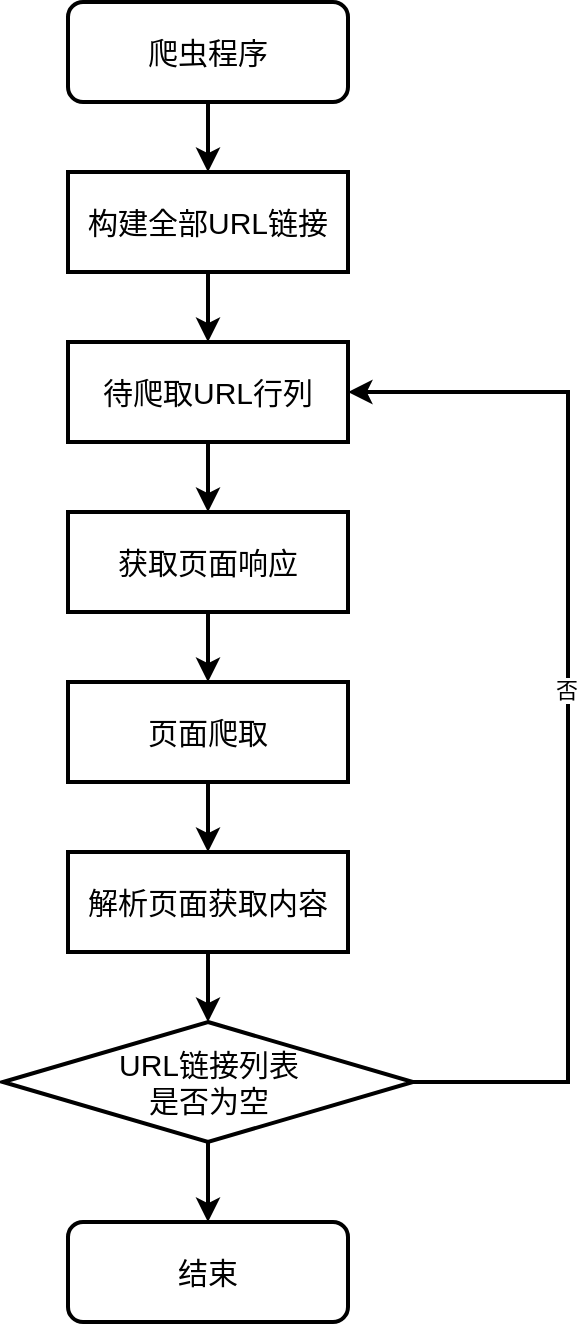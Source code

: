<mxfile version="21.3.5" type="github">
  <diagram name="第 1 页" id="bpPTiyLXXaemscpn8tm8">
    <mxGraphModel dx="1434" dy="708" grid="1" gridSize="10" guides="1" tooltips="1" connect="1" arrows="1" fold="1" page="1" pageScale="1" pageWidth="827" pageHeight="1169" math="0" shadow="0">
      <root>
        <mxCell id="0" />
        <mxCell id="1" parent="0" />
        <mxCell id="T4q1RcUm6bWPhy_zmsBe-5" style="edgeStyle=orthogonalEdgeStyle;rounded=0;orthogonalLoop=1;jettySize=auto;html=1;exitX=0.5;exitY=1;exitDx=0;exitDy=0;strokeWidth=2;" parent="1" source="T4q1RcUm6bWPhy_zmsBe-2" target="T4q1RcUm6bWPhy_zmsBe-3" edge="1">
          <mxGeometry relative="1" as="geometry" />
        </mxCell>
        <mxCell id="T4q1RcUm6bWPhy_zmsBe-2" value="&lt;font style=&quot;font-size: 15px;&quot;&gt;爬虫程序&lt;/font&gt;" style="rounded=1;whiteSpace=wrap;html=1;strokeWidth=2;fillStyle=auto;gradientColor=none;absoluteArcSize=0;perimeterSpacing=0;glass=0;" parent="1" vertex="1">
          <mxGeometry x="470" y="50" width="140" height="50" as="geometry" />
        </mxCell>
        <mxCell id="T4q1RcUm6bWPhy_zmsBe-7" style="edgeStyle=orthogonalEdgeStyle;rounded=0;orthogonalLoop=1;jettySize=auto;html=1;exitX=0.5;exitY=1;exitDx=0;exitDy=0;strokeWidth=2;" parent="1" source="T4q1RcUm6bWPhy_zmsBe-3" target="T4q1RcUm6bWPhy_zmsBe-6" edge="1">
          <mxGeometry relative="1" as="geometry" />
        </mxCell>
        <mxCell id="T4q1RcUm6bWPhy_zmsBe-3" value="&lt;font style=&quot;font-size: 15px;&quot;&gt;构建全部URL链接&lt;/font&gt;" style="rounded=0;whiteSpace=wrap;html=1;strokeWidth=2;" parent="1" vertex="1">
          <mxGeometry x="470" y="135" width="140" height="50" as="geometry" />
        </mxCell>
        <mxCell id="T4q1RcUm6bWPhy_zmsBe-6" value="&lt;span style=&quot;font-size: 15px;&quot;&gt;待爬取URL行列&lt;/span&gt;" style="rounded=0;whiteSpace=wrap;html=1;strokeWidth=2;" parent="1" vertex="1">
          <mxGeometry x="470" y="220" width="140" height="50" as="geometry" />
        </mxCell>
        <mxCell id="T4q1RcUm6bWPhy_zmsBe-8" style="edgeStyle=orthogonalEdgeStyle;rounded=0;orthogonalLoop=1;jettySize=auto;html=1;exitX=0.5;exitY=1;exitDx=0;exitDy=0;strokeWidth=2;" parent="1" source="T4q1RcUm6bWPhy_zmsBe-6" target="T4q1RcUm6bWPhy_zmsBe-9" edge="1">
          <mxGeometry relative="1" as="geometry">
            <mxPoint x="410" y="430" as="sourcePoint" />
          </mxGeometry>
        </mxCell>
        <mxCell id="T4q1RcUm6bWPhy_zmsBe-9" value="&lt;span style=&quot;font-size: 15px;&quot;&gt;获取页面响应&lt;/span&gt;" style="rounded=0;whiteSpace=wrap;html=1;strokeWidth=2;" parent="1" vertex="1">
          <mxGeometry x="470" y="305" width="140" height="50" as="geometry" />
        </mxCell>
        <mxCell id="T4q1RcUm6bWPhy_zmsBe-10" style="edgeStyle=orthogonalEdgeStyle;rounded=0;orthogonalLoop=1;jettySize=auto;html=1;exitX=0.5;exitY=1;exitDx=0;exitDy=0;strokeWidth=2;" parent="1" source="T4q1RcUm6bWPhy_zmsBe-9" target="T4q1RcUm6bWPhy_zmsBe-11" edge="1">
          <mxGeometry relative="1" as="geometry">
            <mxPoint x="410" y="530" as="sourcePoint" />
          </mxGeometry>
        </mxCell>
        <mxCell id="T4q1RcUm6bWPhy_zmsBe-13" style="edgeStyle=orthogonalEdgeStyle;rounded=0;orthogonalLoop=1;jettySize=auto;html=1;exitX=0.5;exitY=1;exitDx=0;exitDy=0;strokeWidth=2;" parent="1" source="T4q1RcUm6bWPhy_zmsBe-11" target="T4q1RcUm6bWPhy_zmsBe-12" edge="1">
          <mxGeometry relative="1" as="geometry" />
        </mxCell>
        <mxCell id="T4q1RcUm6bWPhy_zmsBe-11" value="&lt;span style=&quot;font-size: 15px;&quot;&gt;页面爬取&lt;/span&gt;" style="rounded=0;whiteSpace=wrap;html=1;strokeWidth=2;" parent="1" vertex="1">
          <mxGeometry x="470" y="390" width="140" height="50" as="geometry" />
        </mxCell>
        <mxCell id="T4q1RcUm6bWPhy_zmsBe-15" style="edgeStyle=orthogonalEdgeStyle;rounded=0;orthogonalLoop=1;jettySize=auto;html=1;exitX=0.5;exitY=1;exitDx=0;exitDy=0;entryX=0.5;entryY=0;entryDx=0;entryDy=0;strokeWidth=2;" parent="1" source="T4q1RcUm6bWPhy_zmsBe-12" target="T4q1RcUm6bWPhy_zmsBe-14" edge="1">
          <mxGeometry relative="1" as="geometry" />
        </mxCell>
        <mxCell id="T4q1RcUm6bWPhy_zmsBe-12" value="&lt;span style=&quot;font-size: 15px;&quot;&gt;解析页面获取内容&lt;/span&gt;" style="rounded=0;whiteSpace=wrap;html=1;strokeWidth=2;" parent="1" vertex="1">
          <mxGeometry x="470" y="475" width="140" height="50" as="geometry" />
        </mxCell>
        <mxCell id="T4q1RcUm6bWPhy_zmsBe-16" style="edgeStyle=orthogonalEdgeStyle;rounded=0;orthogonalLoop=1;jettySize=auto;html=1;exitX=1;exitY=0.5;exitDx=0;exitDy=0;entryX=1;entryY=0.5;entryDx=0;entryDy=0;strokeWidth=2;" parent="1" source="T4q1RcUm6bWPhy_zmsBe-14" target="T4q1RcUm6bWPhy_zmsBe-6" edge="1">
          <mxGeometry relative="1" as="geometry">
            <Array as="points">
              <mxPoint x="720" y="590" />
              <mxPoint x="720" y="245" />
            </Array>
          </mxGeometry>
        </mxCell>
        <mxCell id="T4q1RcUm6bWPhy_zmsBe-17" value="否" style="edgeLabel;html=1;align=center;verticalAlign=middle;resizable=0;points=[];" parent="T4q1RcUm6bWPhy_zmsBe-16" vertex="1" connectable="0">
          <mxGeometry x="0.03" y="1" relative="1" as="geometry">
            <mxPoint as="offset" />
          </mxGeometry>
        </mxCell>
        <mxCell id="T4q1RcUm6bWPhy_zmsBe-18" style="edgeStyle=orthogonalEdgeStyle;rounded=0;orthogonalLoop=1;jettySize=auto;html=1;exitX=0.5;exitY=1;exitDx=0;exitDy=0;entryX=0.5;entryY=0;entryDx=0;entryDy=0;strokeWidth=2;" parent="1" source="T4q1RcUm6bWPhy_zmsBe-14" edge="1">
          <mxGeometry relative="1" as="geometry">
            <mxPoint x="540" y="660" as="targetPoint" />
          </mxGeometry>
        </mxCell>
        <mxCell id="T4q1RcUm6bWPhy_zmsBe-14" value="&lt;font style=&quot;font-size: 15px;&quot;&gt;URL链接列表&lt;br&gt;是否为空&lt;/font&gt;" style="rhombus;whiteSpace=wrap;html=1;strokeWidth=2;" parent="1" vertex="1">
          <mxGeometry x="437.5" y="560" width="205" height="60" as="geometry" />
        </mxCell>
        <mxCell id="T4q1RcUm6bWPhy_zmsBe-21" value="&lt;span style=&quot;font-size: 15px;&quot;&gt;结束&lt;/span&gt;" style="rounded=1;whiteSpace=wrap;html=1;strokeWidth=2;fillStyle=auto;gradientColor=none;absoluteArcSize=0;perimeterSpacing=0;glass=0;" parent="1" vertex="1">
          <mxGeometry x="470" y="660" width="140" height="50" as="geometry" />
        </mxCell>
      </root>
    </mxGraphModel>
  </diagram>
</mxfile>
